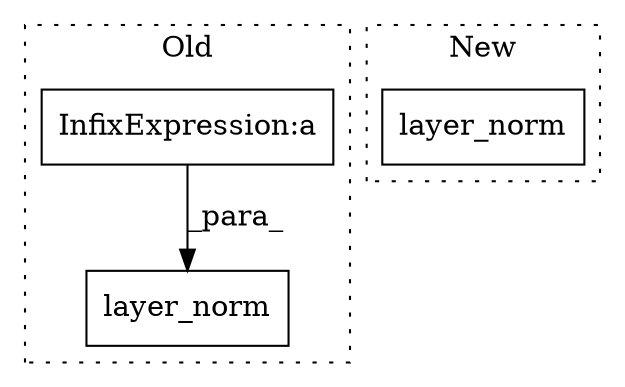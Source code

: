 digraph G {
subgraph cluster0 {
1 [label="layer_norm" a="32" s="3865,3929" l="11,1" shape="box"];
3 [label="InfixExpression:a" a="27" s="3904" l="3" shape="box"];
label = "Old";
style="dotted";
}
subgraph cluster1 {
2 [label="layer_norm" a="32" s="3985,4002" l="11,1" shape="box"];
label = "New";
style="dotted";
}
3 -> 1 [label="_para_"];
}
